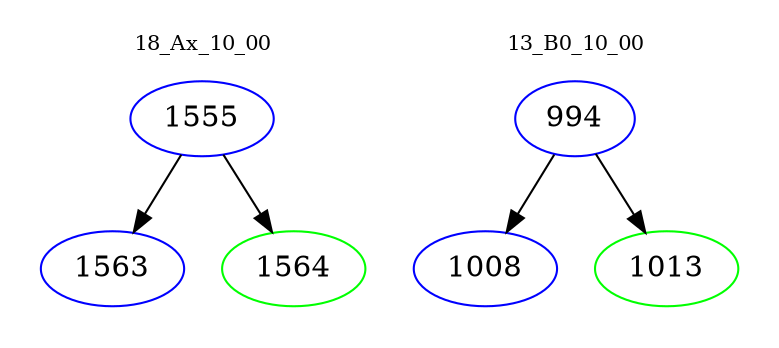 digraph{
subgraph cluster_0 {
color = white
label = "18_Ax_10_00";
fontsize=10;
T0_1555 [label="1555", color="blue"]
T0_1555 -> T0_1563 [color="black"]
T0_1563 [label="1563", color="blue"]
T0_1555 -> T0_1564 [color="black"]
T0_1564 [label="1564", color="green"]
}
subgraph cluster_1 {
color = white
label = "13_B0_10_00";
fontsize=10;
T1_994 [label="994", color="blue"]
T1_994 -> T1_1008 [color="black"]
T1_1008 [label="1008", color="blue"]
T1_994 -> T1_1013 [color="black"]
T1_1013 [label="1013", color="green"]
}
}
